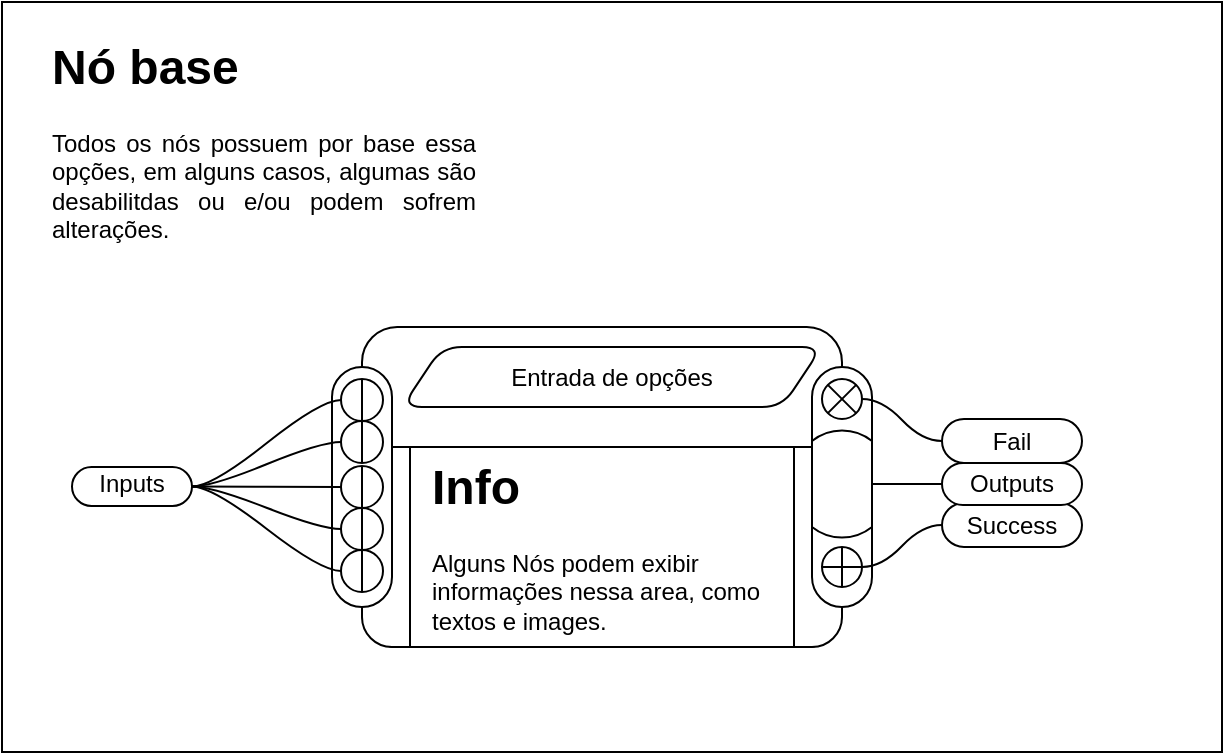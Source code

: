 <mxfile>
    <diagram id="njYQsQ0wQ-YpB5GkNQ2q" name="Base">
        <mxGraphModel dx="1772" dy="1827" grid="1" gridSize="10" guides="1" tooltips="1" connect="1" arrows="1" fold="1" page="1" pageScale="1" pageWidth="827" pageHeight="1169" math="0" shadow="0">
            <root>
                <mxCell id="0"/>
                <mxCell id="1" parent="0"/>
                <mxCell id="N-vRVHl8QPn2I9lbzbkr-90" value="" style="group" vertex="1" connectable="0" parent="1">
                    <mxGeometry x="-290" y="-230" width="610" height="375" as="geometry"/>
                </mxCell>
                <mxCell id="N-vRVHl8QPn2I9lbzbkr-91" value="" style="group" vertex="1" connectable="0" parent="N-vRVHl8QPn2I9lbzbkr-90">
                    <mxGeometry width="610" height="375" as="geometry"/>
                </mxCell>
                <mxCell id="N-vRVHl8QPn2I9lbzbkr-92" value="" style="rounded=0;whiteSpace=wrap;html=1;" vertex="1" parent="N-vRVHl8QPn2I9lbzbkr-91">
                    <mxGeometry width="610" height="375" as="geometry"/>
                </mxCell>
                <mxCell id="N-vRVHl8QPn2I9lbzbkr-93" value="&lt;h1&gt;Nó base&lt;/h1&gt;&lt;p style=&quot;text-align: justify&quot;&gt;Todos os nós possuem por base essa opções, em alguns casos, algumas são desabilitdas ou e/ou podem sofrem alterações.&lt;/p&gt;" style="text;html=1;strokeColor=none;fillColor=none;spacing=5;spacingTop=-20;whiteSpace=wrap;overflow=hidden;rounded=0;sketch=0;align=left;" vertex="1" parent="N-vRVHl8QPn2I9lbzbkr-91">
                    <mxGeometry x="20" y="12.5" width="220" height="120" as="geometry"/>
                </mxCell>
                <mxCell id="N-vRVHl8QPn2I9lbzbkr-94" value="" style="group" vertex="1" connectable="0" parent="N-vRVHl8QPn2I9lbzbkr-90">
                    <mxGeometry x="35" y="162.5" width="505" height="160" as="geometry"/>
                </mxCell>
                <mxCell id="N-vRVHl8QPn2I9lbzbkr-95" value="" style="group" vertex="1" connectable="0" parent="N-vRVHl8QPn2I9lbzbkr-94">
                    <mxGeometry x="145" width="240" height="160" as="geometry"/>
                </mxCell>
                <mxCell id="N-vRVHl8QPn2I9lbzbkr-96" value="" style="rounded=1;whiteSpace=wrap;html=1;arcSize=11;" vertex="1" parent="N-vRVHl8QPn2I9lbzbkr-95">
                    <mxGeometry width="240" height="160" as="geometry"/>
                </mxCell>
                <mxCell id="N-vRVHl8QPn2I9lbzbkr-97" value="" style="shape=process;whiteSpace=wrap;html=1;backgroundOutline=1;rounded=1;" vertex="1" parent="N-vRVHl8QPn2I9lbzbkr-95">
                    <mxGeometry y="60" width="240" height="100" as="geometry"/>
                </mxCell>
                <mxCell id="N-vRVHl8QPn2I9lbzbkr-98" value="&lt;h1&gt;Info&lt;/h1&gt;&lt;div&gt;Alguns Nós podem exibir informações nessa area, como textos e images.&lt;/div&gt;" style="text;html=1;strokeColor=none;fillColor=none;spacing=5;spacingTop=-20;whiteSpace=wrap;overflow=hidden;rounded=0;" vertex="1" parent="N-vRVHl8QPn2I9lbzbkr-95">
                    <mxGeometry x="30" y="60" width="190" height="100" as="geometry"/>
                </mxCell>
                <mxCell id="N-vRVHl8QPn2I9lbzbkr-99" value="Entrada de opções" style="shape=parallelogram;perimeter=parallelogramPerimeter;whiteSpace=wrap;html=1;fixedSize=1;rounded=1;" vertex="1" parent="N-vRVHl8QPn2I9lbzbkr-95">
                    <mxGeometry x="20" y="10" width="210" height="30" as="geometry"/>
                </mxCell>
                <mxCell id="N-vRVHl8QPn2I9lbzbkr-100" value="" style="group" vertex="1" connectable="0" parent="N-vRVHl8QPn2I9lbzbkr-94">
                    <mxGeometry y="20" width="160" height="120" as="geometry"/>
                </mxCell>
                <mxCell id="N-vRVHl8QPn2I9lbzbkr-101" value="" style="html=1;dashed=0;whitespace=wrap;shape=mxgraph.dfd.start;rounded=1;rotation=90;" vertex="1" parent="N-vRVHl8QPn2I9lbzbkr-100">
                    <mxGeometry x="85" y="45" width="120" height="30" as="geometry"/>
                </mxCell>
                <mxCell id="N-vRVHl8QPn2I9lbzbkr-102" value="Inputs" style="whiteSpace=wrap;html=1;rounded=1;arcSize=50;align=center;verticalAlign=bottom;strokeWidth=1;autosize=1;spacing=4;treeFolding=0;treeMoving=1;newEdgeStyle={&quot;edgeStyle&quot;:&quot;entityRelationEdgeStyle&quot;,&quot;startArrow&quot;:&quot;none&quot;,&quot;endArrow&quot;:&quot;none&quot;,&quot;segment&quot;:10,&quot;curved&quot;:1};sketch=0;expand=1;labelPosition=center;verticalLabelPosition=middle;" vertex="1" parent="N-vRVHl8QPn2I9lbzbkr-100">
                    <mxGeometry y="50" width="60" height="19.5" as="geometry"/>
                </mxCell>
                <mxCell id="N-vRVHl8QPn2I9lbzbkr-103" value="" style="shape=lineEllipse;line=vertical;perimeter=ellipsePerimeter;whiteSpace=wrap;html=1;backgroundOutline=1;rounded=1;sketch=0;" vertex="1" parent="N-vRVHl8QPn2I9lbzbkr-100">
                    <mxGeometry x="134.5" y="6" width="21" height="21" as="geometry"/>
                </mxCell>
                <mxCell id="N-vRVHl8QPn2I9lbzbkr-104" value="" style="shape=lineEllipse;line=vertical;perimeter=ellipsePerimeter;whiteSpace=wrap;html=1;backgroundOutline=1;rounded=1;sketch=0;" vertex="1" parent="N-vRVHl8QPn2I9lbzbkr-100">
                    <mxGeometry x="134.5" y="27" width="21" height="21" as="geometry"/>
                </mxCell>
                <mxCell id="N-vRVHl8QPn2I9lbzbkr-105" value="" style="shape=lineEllipse;line=vertical;perimeter=ellipsePerimeter;whiteSpace=wrap;html=1;backgroundOutline=1;rounded=1;sketch=0;" vertex="1" parent="N-vRVHl8QPn2I9lbzbkr-100">
                    <mxGeometry x="134.5" y="49.5" width="21" height="21" as="geometry"/>
                </mxCell>
                <mxCell id="N-vRVHl8QPn2I9lbzbkr-106" value="" style="shape=lineEllipse;line=vertical;perimeter=ellipsePerimeter;whiteSpace=wrap;html=1;backgroundOutline=1;rounded=1;sketch=0;" vertex="1" parent="N-vRVHl8QPn2I9lbzbkr-100">
                    <mxGeometry x="134.5" y="70.5" width="21" height="21" as="geometry"/>
                </mxCell>
                <mxCell id="N-vRVHl8QPn2I9lbzbkr-107" value="" style="shape=lineEllipse;line=vertical;perimeter=ellipsePerimeter;whiteSpace=wrap;html=1;backgroundOutline=1;rounded=1;sketch=0;" vertex="1" parent="N-vRVHl8QPn2I9lbzbkr-100">
                    <mxGeometry x="134.5" y="91.5" width="21" height="21" as="geometry"/>
                </mxCell>
                <mxCell id="N-vRVHl8QPn2I9lbzbkr-108" value="" style="edgeStyle=entityRelationEdgeStyle;startArrow=none;endArrow=none;segment=10;curved=1;entryX=0;entryY=0.5;entryDx=0;entryDy=0;exitX=1;exitY=0.5;exitDx=0;exitDy=0;" edge="1" parent="N-vRVHl8QPn2I9lbzbkr-100" source="N-vRVHl8QPn2I9lbzbkr-102" target="N-vRVHl8QPn2I9lbzbkr-103">
                    <mxGeometry relative="1" as="geometry">
                        <mxPoint x="75.0" y="40.0" as="sourcePoint"/>
                        <mxPoint x="115" y="61" as="targetPoint"/>
                    </mxGeometry>
                </mxCell>
                <mxCell id="N-vRVHl8QPn2I9lbzbkr-109" value="" style="edgeStyle=entityRelationEdgeStyle;startArrow=none;endArrow=none;segment=10;curved=1;entryX=0;entryY=0.5;entryDx=0;entryDy=0;exitX=1;exitY=0.5;exitDx=0;exitDy=0;" edge="1" parent="N-vRVHl8QPn2I9lbzbkr-100" source="N-vRVHl8QPn2I9lbzbkr-102" target="N-vRVHl8QPn2I9lbzbkr-104">
                    <mxGeometry relative="1" as="geometry">
                        <mxPoint x="65" y="60" as="sourcePoint"/>
                        <mxPoint x="144.5" y="26.5" as="targetPoint"/>
                    </mxGeometry>
                </mxCell>
                <mxCell id="N-vRVHl8QPn2I9lbzbkr-110" value="" style="edgeStyle=entityRelationEdgeStyle;startArrow=none;endArrow=none;segment=10;curved=1;entryX=0;entryY=0.5;entryDx=0;entryDy=0;exitX=1;exitY=0.5;exitDx=0;exitDy=0;" edge="1" parent="N-vRVHl8QPn2I9lbzbkr-100" source="N-vRVHl8QPn2I9lbzbkr-102" target="N-vRVHl8QPn2I9lbzbkr-105">
                    <mxGeometry relative="1" as="geometry">
                        <mxPoint x="75" y="64" as="sourcePoint"/>
                        <mxPoint x="144.5" y="47.5" as="targetPoint"/>
                    </mxGeometry>
                </mxCell>
                <mxCell id="N-vRVHl8QPn2I9lbzbkr-111" value="" style="edgeStyle=entityRelationEdgeStyle;startArrow=none;endArrow=none;segment=10;curved=1;entryX=0;entryY=0.5;entryDx=0;entryDy=0;exitX=1;exitY=0.5;exitDx=0;exitDy=0;" edge="1" parent="N-vRVHl8QPn2I9lbzbkr-100" source="N-vRVHl8QPn2I9lbzbkr-102" target="N-vRVHl8QPn2I9lbzbkr-106">
                    <mxGeometry relative="1" as="geometry">
                        <mxPoint x="75" y="64" as="sourcePoint"/>
                        <mxPoint x="144.5" y="70" as="targetPoint"/>
                    </mxGeometry>
                </mxCell>
                <mxCell id="N-vRVHl8QPn2I9lbzbkr-112" value="" style="edgeStyle=entityRelationEdgeStyle;startArrow=none;endArrow=none;segment=10;curved=1;entryX=0;entryY=0.5;entryDx=0;entryDy=0;exitX=1;exitY=0.5;exitDx=0;exitDy=0;" edge="1" parent="N-vRVHl8QPn2I9lbzbkr-100" source="N-vRVHl8QPn2I9lbzbkr-102">
                    <mxGeometry relative="1" as="geometry">
                        <mxPoint x="65" y="50" as="sourcePoint"/>
                        <mxPoint x="134.5" y="102" as="targetPoint"/>
                    </mxGeometry>
                </mxCell>
                <mxCell id="N-vRVHl8QPn2I9lbzbkr-113" value="" style="group" vertex="1" connectable="0" parent="N-vRVHl8QPn2I9lbzbkr-94">
                    <mxGeometry x="370" y="20" width="135" height="120" as="geometry"/>
                </mxCell>
                <mxCell id="N-vRVHl8QPn2I9lbzbkr-114" value="" style="html=1;dashed=0;whitespace=wrap;shape=mxgraph.dfd.start;rounded=1;rotation=90;" vertex="1" parent="N-vRVHl8QPn2I9lbzbkr-113">
                    <mxGeometry x="-45" y="45" width="120" height="30" as="geometry"/>
                </mxCell>
                <mxCell id="N-vRVHl8QPn2I9lbzbkr-115" value="" style="shape=orEllipse;perimeter=ellipsePerimeter;whiteSpace=wrap;html=1;backgroundOutline=1;rounded=1;" vertex="1" parent="N-vRVHl8QPn2I9lbzbkr-113">
                    <mxGeometry x="5" y="90" width="20" height="20" as="geometry"/>
                </mxCell>
                <mxCell id="N-vRVHl8QPn2I9lbzbkr-116" value="" style="shape=orEllipse;perimeter=ellipsePerimeter;whiteSpace=wrap;html=1;backgroundOutline=1;rounded=1;direction=south;sketch=0;rotation=45;" vertex="1" parent="N-vRVHl8QPn2I9lbzbkr-113">
                    <mxGeometry x="5" y="6" width="20" height="20" as="geometry"/>
                </mxCell>
                <mxCell id="N-vRVHl8QPn2I9lbzbkr-117" value="Success" style="whiteSpace=wrap;html=1;rounded=1;arcSize=50;align=center;verticalAlign=middle;strokeWidth=1;autosize=1;spacing=4;treeFolding=0;treeMoving=1;newEdgeStyle={&quot;edgeStyle&quot;:&quot;entityRelationEdgeStyle&quot;,&quot;startArrow&quot;:&quot;none&quot;,&quot;endArrow&quot;:&quot;none&quot;,&quot;segment&quot;:10,&quot;curved&quot;:1};sketch=0;expand=1;" vertex="1" parent="N-vRVHl8QPn2I9lbzbkr-113">
                    <mxGeometry x="65" y="68" width="70" height="22" as="geometry"/>
                </mxCell>
                <mxCell id="N-vRVHl8QPn2I9lbzbkr-118" value="" style="edgeStyle=entityRelationEdgeStyle;startArrow=none;endArrow=none;segment=10;curved=1;" edge="1" parent="N-vRVHl8QPn2I9lbzbkr-113" target="N-vRVHl8QPn2I9lbzbkr-117">
                    <mxGeometry relative="1" as="geometry">
                        <mxPoint x="25" y="100" as="sourcePoint"/>
                    </mxGeometry>
                </mxCell>
                <mxCell id="N-vRVHl8QPn2I9lbzbkr-119" value="" style="edgeStyle=entityRelationEdgeStyle;startArrow=none;endArrow=none;segment=10;curved=1;entryX=0;entryY=0.5;entryDx=0;entryDy=0;exitX=0;exitY=0;exitDx=0;exitDy=0;" edge="1" parent="N-vRVHl8QPn2I9lbzbkr-113" source="N-vRVHl8QPn2I9lbzbkr-116" target="N-vRVHl8QPn2I9lbzbkr-123">
                    <mxGeometry relative="1" as="geometry">
                        <mxPoint x="45" y="20" as="sourcePoint"/>
                        <mxPoint x="85" y="-1.0" as="targetPoint"/>
                    </mxGeometry>
                </mxCell>
                <mxCell id="N-vRVHl8QPn2I9lbzbkr-120" value="" style="html=1;dashed=0;whitespace=wrap;shape=mxgraph.dfd.loop;rounded=1;sketch=0;rotation=-90;" vertex="1" parent="N-vRVHl8QPn2I9lbzbkr-113">
                    <mxGeometry x="-12.5" y="43.5" width="55" height="30" as="geometry"/>
                </mxCell>
                <mxCell id="N-vRVHl8QPn2I9lbzbkr-121" value="Outputs" style="whiteSpace=wrap;html=1;rounded=1;arcSize=50;align=center;verticalAlign=bottom;strokeWidth=1;autosize=1;spacing=4;treeFolding=0;treeMoving=1;newEdgeStyle={&quot;edgeStyle&quot;:&quot;entityRelationEdgeStyle&quot;,&quot;startArrow&quot;:&quot;none&quot;,&quot;endArrow&quot;:&quot;none&quot;,&quot;segment&quot;:10,&quot;curved&quot;:1};sketch=0;expand=1;" vertex="1" parent="N-vRVHl8QPn2I9lbzbkr-113">
                    <mxGeometry x="65" y="48" width="70" height="21" as="geometry"/>
                </mxCell>
                <mxCell id="N-vRVHl8QPn2I9lbzbkr-122" value="" style="edgeStyle=entityRelationEdgeStyle;startArrow=none;endArrow=none;segment=10;curved=1;entryX=0;entryY=0.5;entryDx=0;entryDy=0;" edge="1" parent="N-vRVHl8QPn2I9lbzbkr-113" source="N-vRVHl8QPn2I9lbzbkr-120" target="N-vRVHl8QPn2I9lbzbkr-121">
                    <mxGeometry relative="1" as="geometry">
                        <mxPoint x="35" y="110" as="sourcePoint"/>
                        <mxPoint x="75" y="100" as="targetPoint"/>
                    </mxGeometry>
                </mxCell>
                <mxCell id="N-vRVHl8QPn2I9lbzbkr-123" value="Fail" style="whiteSpace=wrap;html=1;rounded=1;arcSize=50;align=center;verticalAlign=middle;strokeWidth=1;autosize=1;spacing=4;treeFolding=0;treeMoving=1;newEdgeStyle={&quot;edgeStyle&quot;:&quot;entityRelationEdgeStyle&quot;,&quot;startArrow&quot;:&quot;none&quot;,&quot;endArrow&quot;:&quot;none&quot;,&quot;segment&quot;:10,&quot;curved&quot;:1};sketch=0;" vertex="1" collapsed="1" parent="N-vRVHl8QPn2I9lbzbkr-113">
                    <mxGeometry x="65" y="26" width="70" height="22" as="geometry"/>
                </mxCell>
            </root>
        </mxGraphModel>
    </diagram>
    <diagram id="V7Qp3Mc0itjf5UuYu2-r" name="Página-2">
        <mxGraphModel dx="1376" dy="1827" grid="1" gridSize="10" guides="1" tooltips="1" connect="1" arrows="1" fold="1" page="1" pageScale="1" pageWidth="827" pageHeight="1169" math="0" shadow="0">
            <root>
                <mxCell id="ahMI72zOjXoAlA9K3_ai-0"/>
                <mxCell id="ahMI72zOjXoAlA9K3_ai-1" parent="ahMI72zOjXoAlA9K3_ai-0"/>
                <mxCell id="ahMI72zOjXoAlA9K3_ai-2" value="" style="group" vertex="1" connectable="0" parent="ahMI72zOjXoAlA9K3_ai-1">
                    <mxGeometry x="-300" y="-240" width="610" height="375" as="geometry"/>
                </mxCell>
                <mxCell id="ahMI72zOjXoAlA9K3_ai-3" value="" style="group" vertex="1" connectable="0" parent="ahMI72zOjXoAlA9K3_ai-2">
                    <mxGeometry width="610" height="375" as="geometry"/>
                </mxCell>
                <mxCell id="ahMI72zOjXoAlA9K3_ai-4" value="" style="rounded=0;whiteSpace=wrap;html=1;" vertex="1" parent="ahMI72zOjXoAlA9K3_ai-3">
                    <mxGeometry width="610" height="375" as="geometry"/>
                </mxCell>
                <mxCell id="ahMI72zOjXoAlA9K3_ai-5" value="&lt;h1&gt;Nó base&lt;/h1&gt;&lt;p style=&quot;text-align: justify&quot;&gt;Todos os nós possuem por base essa opções, em alguns casos, algumas são desabilitdas ou e/ou podem sofrem alterações.&lt;/p&gt;" style="text;html=1;strokeColor=none;fillColor=none;spacing=5;spacingTop=-20;whiteSpace=wrap;overflow=hidden;rounded=0;sketch=0;align=left;" vertex="1" parent="ahMI72zOjXoAlA9K3_ai-3">
                    <mxGeometry x="20" y="12.5" width="220" height="120" as="geometry"/>
                </mxCell>
                <mxCell id="ahMI72zOjXoAlA9K3_ai-6" value="" style="group" vertex="1" connectable="0" parent="ahMI72zOjXoAlA9K3_ai-2">
                    <mxGeometry x="35" y="162.5" width="505" height="160" as="geometry"/>
                </mxCell>
                <mxCell id="ahMI72zOjXoAlA9K3_ai-7" value="" style="group" vertex="1" connectable="0" parent="ahMI72zOjXoAlA9K3_ai-6">
                    <mxGeometry x="145" width="240" height="160" as="geometry"/>
                </mxCell>
                <mxCell id="ahMI72zOjXoAlA9K3_ai-8" value="" style="rounded=1;whiteSpace=wrap;html=1;arcSize=11;" vertex="1" parent="ahMI72zOjXoAlA9K3_ai-7">
                    <mxGeometry width="240" height="160" as="geometry"/>
                </mxCell>
                <mxCell id="ahMI72zOjXoAlA9K3_ai-9" value="" style="shape=process;whiteSpace=wrap;html=1;backgroundOutline=1;rounded=1;" vertex="1" parent="ahMI72zOjXoAlA9K3_ai-7">
                    <mxGeometry y="60" width="240" height="100" as="geometry"/>
                </mxCell>
                <mxCell id="ahMI72zOjXoAlA9K3_ai-10" value="&lt;h1&gt;Info&lt;/h1&gt;&lt;div&gt;Alguns Nós podem exibir informações nessa area, como textos e images.&lt;/div&gt;" style="text;html=1;strokeColor=none;fillColor=none;spacing=5;spacingTop=-20;whiteSpace=wrap;overflow=hidden;rounded=0;" vertex="1" parent="ahMI72zOjXoAlA9K3_ai-7">
                    <mxGeometry x="30" y="60" width="190" height="100" as="geometry"/>
                </mxCell>
                <mxCell id="ahMI72zOjXoAlA9K3_ai-11" value="Entrada de opções" style="shape=parallelogram;perimeter=parallelogramPerimeter;whiteSpace=wrap;html=1;fixedSize=1;rounded=1;" vertex="1" parent="ahMI72zOjXoAlA9K3_ai-7">
                    <mxGeometry x="20" y="10" width="210" height="30" as="geometry"/>
                </mxCell>
                <mxCell id="ahMI72zOjXoAlA9K3_ai-12" value="" style="group" vertex="1" connectable="0" parent="ahMI72zOjXoAlA9K3_ai-6">
                    <mxGeometry y="20" width="160" height="120" as="geometry"/>
                </mxCell>
                <mxCell id="ahMI72zOjXoAlA9K3_ai-13" value="" style="html=1;dashed=0;whitespace=wrap;shape=mxgraph.dfd.start;rounded=1;rotation=90;" vertex="1" parent="ahMI72zOjXoAlA9K3_ai-12">
                    <mxGeometry x="85" y="45" width="120" height="30" as="geometry"/>
                </mxCell>
                <mxCell id="ahMI72zOjXoAlA9K3_ai-14" value="Inputs" style="whiteSpace=wrap;html=1;rounded=1;arcSize=50;align=center;verticalAlign=bottom;strokeWidth=1;autosize=1;spacing=4;treeFolding=0;treeMoving=1;newEdgeStyle={&quot;edgeStyle&quot;:&quot;entityRelationEdgeStyle&quot;,&quot;startArrow&quot;:&quot;none&quot;,&quot;endArrow&quot;:&quot;none&quot;,&quot;segment&quot;:10,&quot;curved&quot;:1};sketch=0;expand=1;labelPosition=center;verticalLabelPosition=middle;" vertex="1" parent="ahMI72zOjXoAlA9K3_ai-12">
                    <mxGeometry y="50" width="60" height="19.5" as="geometry"/>
                </mxCell>
                <mxCell id="ahMI72zOjXoAlA9K3_ai-15" value="" style="shape=lineEllipse;line=vertical;perimeter=ellipsePerimeter;whiteSpace=wrap;html=1;backgroundOutline=1;rounded=1;sketch=0;" vertex="1" parent="ahMI72zOjXoAlA9K3_ai-12">
                    <mxGeometry x="134.5" y="6" width="21" height="21" as="geometry"/>
                </mxCell>
                <mxCell id="ahMI72zOjXoAlA9K3_ai-16" value="" style="shape=lineEllipse;line=vertical;perimeter=ellipsePerimeter;whiteSpace=wrap;html=1;backgroundOutline=1;rounded=1;sketch=0;" vertex="1" parent="ahMI72zOjXoAlA9K3_ai-12">
                    <mxGeometry x="134.5" y="27" width="21" height="21" as="geometry"/>
                </mxCell>
                <mxCell id="ahMI72zOjXoAlA9K3_ai-17" value="" style="shape=lineEllipse;line=vertical;perimeter=ellipsePerimeter;whiteSpace=wrap;html=1;backgroundOutline=1;rounded=1;sketch=0;" vertex="1" parent="ahMI72zOjXoAlA9K3_ai-12">
                    <mxGeometry x="134.5" y="49.5" width="21" height="21" as="geometry"/>
                </mxCell>
                <mxCell id="ahMI72zOjXoAlA9K3_ai-18" value="" style="shape=lineEllipse;line=vertical;perimeter=ellipsePerimeter;whiteSpace=wrap;html=1;backgroundOutline=1;rounded=1;sketch=0;" vertex="1" parent="ahMI72zOjXoAlA9K3_ai-12">
                    <mxGeometry x="134.5" y="70.5" width="21" height="21" as="geometry"/>
                </mxCell>
                <mxCell id="ahMI72zOjXoAlA9K3_ai-19" value="" style="shape=lineEllipse;line=vertical;perimeter=ellipsePerimeter;whiteSpace=wrap;html=1;backgroundOutline=1;rounded=1;sketch=0;" vertex="1" parent="ahMI72zOjXoAlA9K3_ai-12">
                    <mxGeometry x="134.5" y="91.5" width="21" height="21" as="geometry"/>
                </mxCell>
                <mxCell id="ahMI72zOjXoAlA9K3_ai-20" value="" style="edgeStyle=entityRelationEdgeStyle;startArrow=none;endArrow=none;segment=10;curved=1;entryX=0;entryY=0.5;entryDx=0;entryDy=0;exitX=1;exitY=0.5;exitDx=0;exitDy=0;" edge="1" parent="ahMI72zOjXoAlA9K3_ai-12" source="ahMI72zOjXoAlA9K3_ai-14" target="ahMI72zOjXoAlA9K3_ai-15">
                    <mxGeometry relative="1" as="geometry">
                        <mxPoint x="75.0" y="40.0" as="sourcePoint"/>
                        <mxPoint x="115" y="61" as="targetPoint"/>
                    </mxGeometry>
                </mxCell>
                <mxCell id="ahMI72zOjXoAlA9K3_ai-21" value="" style="edgeStyle=entityRelationEdgeStyle;startArrow=none;endArrow=none;segment=10;curved=1;entryX=0;entryY=0.5;entryDx=0;entryDy=0;exitX=1;exitY=0.5;exitDx=0;exitDy=0;" edge="1" parent="ahMI72zOjXoAlA9K3_ai-12" source="ahMI72zOjXoAlA9K3_ai-14" target="ahMI72zOjXoAlA9K3_ai-16">
                    <mxGeometry relative="1" as="geometry">
                        <mxPoint x="65" y="60" as="sourcePoint"/>
                        <mxPoint x="144.5" y="26.5" as="targetPoint"/>
                    </mxGeometry>
                </mxCell>
                <mxCell id="ahMI72zOjXoAlA9K3_ai-22" value="" style="edgeStyle=entityRelationEdgeStyle;startArrow=none;endArrow=none;segment=10;curved=1;entryX=0;entryY=0.5;entryDx=0;entryDy=0;exitX=1;exitY=0.5;exitDx=0;exitDy=0;" edge="1" parent="ahMI72zOjXoAlA9K3_ai-12" source="ahMI72zOjXoAlA9K3_ai-14" target="ahMI72zOjXoAlA9K3_ai-17">
                    <mxGeometry relative="1" as="geometry">
                        <mxPoint x="75" y="64" as="sourcePoint"/>
                        <mxPoint x="144.5" y="47.5" as="targetPoint"/>
                    </mxGeometry>
                </mxCell>
                <mxCell id="ahMI72zOjXoAlA9K3_ai-23" value="" style="edgeStyle=entityRelationEdgeStyle;startArrow=none;endArrow=none;segment=10;curved=1;entryX=0;entryY=0.5;entryDx=0;entryDy=0;exitX=1;exitY=0.5;exitDx=0;exitDy=0;" edge="1" parent="ahMI72zOjXoAlA9K3_ai-12" source="ahMI72zOjXoAlA9K3_ai-14" target="ahMI72zOjXoAlA9K3_ai-18">
                    <mxGeometry relative="1" as="geometry">
                        <mxPoint x="75" y="64" as="sourcePoint"/>
                        <mxPoint x="144.5" y="70" as="targetPoint"/>
                    </mxGeometry>
                </mxCell>
                <mxCell id="ahMI72zOjXoAlA9K3_ai-24" value="" style="edgeStyle=entityRelationEdgeStyle;startArrow=none;endArrow=none;segment=10;curved=1;entryX=0;entryY=0.5;entryDx=0;entryDy=0;exitX=1;exitY=0.5;exitDx=0;exitDy=0;" edge="1" parent="ahMI72zOjXoAlA9K3_ai-12" source="ahMI72zOjXoAlA9K3_ai-14">
                    <mxGeometry relative="1" as="geometry">
                        <mxPoint x="65" y="50" as="sourcePoint"/>
                        <mxPoint x="134.5" y="102" as="targetPoint"/>
                    </mxGeometry>
                </mxCell>
                <mxCell id="ahMI72zOjXoAlA9K3_ai-25" value="" style="group" vertex="1" connectable="0" parent="ahMI72zOjXoAlA9K3_ai-6">
                    <mxGeometry x="370" y="20" width="135" height="120" as="geometry"/>
                </mxCell>
                <mxCell id="ahMI72zOjXoAlA9K3_ai-26" value="" style="html=1;dashed=0;whitespace=wrap;shape=mxgraph.dfd.start;rounded=1;rotation=90;" vertex="1" parent="ahMI72zOjXoAlA9K3_ai-25">
                    <mxGeometry x="-45" y="45" width="120" height="30" as="geometry"/>
                </mxCell>
                <mxCell id="ahMI72zOjXoAlA9K3_ai-27" value="" style="shape=orEllipse;perimeter=ellipsePerimeter;whiteSpace=wrap;html=1;backgroundOutline=1;rounded=1;" vertex="1" parent="ahMI72zOjXoAlA9K3_ai-25">
                    <mxGeometry x="5" y="90" width="20" height="20" as="geometry"/>
                </mxCell>
                <mxCell id="ahMI72zOjXoAlA9K3_ai-28" value="" style="shape=orEllipse;perimeter=ellipsePerimeter;whiteSpace=wrap;html=1;backgroundOutline=1;rounded=1;direction=south;sketch=0;rotation=45;" vertex="1" parent="ahMI72zOjXoAlA9K3_ai-25">
                    <mxGeometry x="5" y="6" width="20" height="20" as="geometry"/>
                </mxCell>
                <mxCell id="ahMI72zOjXoAlA9K3_ai-29" value="Success" style="whiteSpace=wrap;html=1;rounded=1;arcSize=50;align=center;verticalAlign=middle;strokeWidth=1;autosize=1;spacing=4;treeFolding=0;treeMoving=1;newEdgeStyle={&quot;edgeStyle&quot;:&quot;entityRelationEdgeStyle&quot;,&quot;startArrow&quot;:&quot;none&quot;,&quot;endArrow&quot;:&quot;none&quot;,&quot;segment&quot;:10,&quot;curved&quot;:1};sketch=0;expand=1;" vertex="1" parent="ahMI72zOjXoAlA9K3_ai-25">
                    <mxGeometry x="65" y="68" width="70" height="22" as="geometry"/>
                </mxCell>
                <mxCell id="ahMI72zOjXoAlA9K3_ai-30" value="" style="edgeStyle=entityRelationEdgeStyle;startArrow=none;endArrow=none;segment=10;curved=1;" edge="1" parent="ahMI72zOjXoAlA9K3_ai-25" target="ahMI72zOjXoAlA9K3_ai-29">
                    <mxGeometry relative="1" as="geometry">
                        <mxPoint x="25" y="100" as="sourcePoint"/>
                    </mxGeometry>
                </mxCell>
                <mxCell id="ahMI72zOjXoAlA9K3_ai-31" value="" style="edgeStyle=entityRelationEdgeStyle;startArrow=none;endArrow=none;segment=10;curved=1;entryX=0;entryY=0.5;entryDx=0;entryDy=0;exitX=0;exitY=0;exitDx=0;exitDy=0;" edge="1" parent="ahMI72zOjXoAlA9K3_ai-25" source="ahMI72zOjXoAlA9K3_ai-28" target="ahMI72zOjXoAlA9K3_ai-35">
                    <mxGeometry relative="1" as="geometry">
                        <mxPoint x="45" y="20" as="sourcePoint"/>
                        <mxPoint x="85" y="-1.0" as="targetPoint"/>
                    </mxGeometry>
                </mxCell>
                <mxCell id="ahMI72zOjXoAlA9K3_ai-32" value="" style="html=1;dashed=0;whitespace=wrap;shape=mxgraph.dfd.loop;rounded=1;sketch=0;rotation=-90;" vertex="1" parent="ahMI72zOjXoAlA9K3_ai-25">
                    <mxGeometry x="-12.5" y="43.5" width="55" height="30" as="geometry"/>
                </mxCell>
                <mxCell id="ahMI72zOjXoAlA9K3_ai-33" value="Outputs" style="whiteSpace=wrap;html=1;rounded=1;arcSize=50;align=center;verticalAlign=bottom;strokeWidth=1;autosize=1;spacing=4;treeFolding=0;treeMoving=1;newEdgeStyle={&quot;edgeStyle&quot;:&quot;entityRelationEdgeStyle&quot;,&quot;startArrow&quot;:&quot;none&quot;,&quot;endArrow&quot;:&quot;none&quot;,&quot;segment&quot;:10,&quot;curved&quot;:1};sketch=0;expand=1;" vertex="1" parent="ahMI72zOjXoAlA9K3_ai-25">
                    <mxGeometry x="65" y="48" width="70" height="21" as="geometry"/>
                </mxCell>
                <mxCell id="ahMI72zOjXoAlA9K3_ai-34" value="" style="edgeStyle=entityRelationEdgeStyle;startArrow=none;endArrow=none;segment=10;curved=1;entryX=0;entryY=0.5;entryDx=0;entryDy=0;" edge="1" parent="ahMI72zOjXoAlA9K3_ai-25" source="ahMI72zOjXoAlA9K3_ai-32" target="ahMI72zOjXoAlA9K3_ai-33">
                    <mxGeometry relative="1" as="geometry">
                        <mxPoint x="35" y="110" as="sourcePoint"/>
                        <mxPoint x="75" y="100" as="targetPoint"/>
                    </mxGeometry>
                </mxCell>
                <mxCell id="ahMI72zOjXoAlA9K3_ai-35" value="Fail" style="whiteSpace=wrap;html=1;rounded=1;arcSize=50;align=center;verticalAlign=middle;strokeWidth=1;autosize=1;spacing=4;treeFolding=0;treeMoving=1;newEdgeStyle={&quot;edgeStyle&quot;:&quot;entityRelationEdgeStyle&quot;,&quot;startArrow&quot;:&quot;none&quot;,&quot;endArrow&quot;:&quot;none&quot;,&quot;segment&quot;:10,&quot;curved&quot;:1};sketch=0;" vertex="1" collapsed="1" parent="ahMI72zOjXoAlA9K3_ai-25">
                    <mxGeometry x="65" y="26" width="70" height="22" as="geometry"/>
                </mxCell>
            </root>
        </mxGraphModel>
    </diagram>
</mxfile>